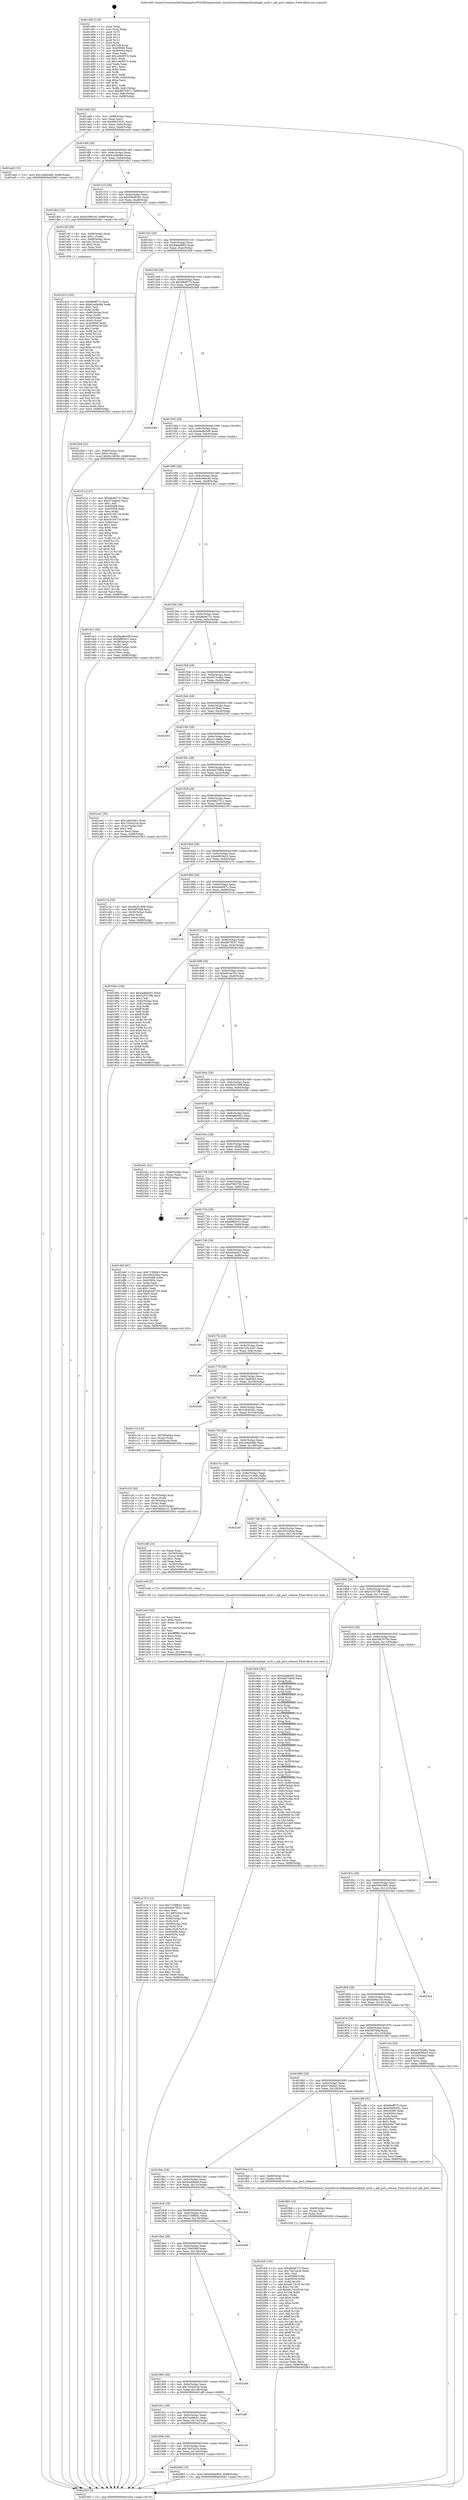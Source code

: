 digraph "0x401460" {
  label = "0x401460 (/mnt/c/Users/mathe/Desktop/tcc/POCII/binaries/extr_linuxdriversinfinibandhwqibqib_sysfs.c_qib_port_release_Final-ollvm.out::main(0))"
  labelloc = "t"
  node[shape=record]

  Entry [label="",width=0.3,height=0.3,shape=circle,fillcolor=black,style=filled]
  "0x4014d4" [label="{
     0x4014d4 [32]\l
     | [instrs]\l
     &nbsp;&nbsp;0x4014d4 \<+6\>: mov -0x88(%rbp),%eax\l
     &nbsp;&nbsp;0x4014da \<+2\>: mov %eax,%ecx\l
     &nbsp;&nbsp;0x4014dc \<+6\>: sub $0x80e79321,%ecx\l
     &nbsp;&nbsp;0x4014e2 \<+6\>: mov %eax,-0x9c(%rbp)\l
     &nbsp;&nbsp;0x4014e8 \<+6\>: mov %ecx,-0xa0(%rbp)\l
     &nbsp;&nbsp;0x4014ee \<+6\>: je 0000000000401ee9 \<main+0xa89\>\l
  }"]
  "0x401ee9" [label="{
     0x401ee9 [15]\l
     | [instrs]\l
     &nbsp;&nbsp;0x401ee9 \<+10\>: movl $0x1b8a94db,-0x88(%rbp)\l
     &nbsp;&nbsp;0x401ef3 \<+5\>: jmp 0000000000402563 \<main+0x1103\>\l
  }"]
  "0x4014f4" [label="{
     0x4014f4 [28]\l
     | [instrs]\l
     &nbsp;&nbsp;0x4014f4 \<+5\>: jmp 00000000004014f9 \<main+0x99\>\l
     &nbsp;&nbsp;0x4014f9 \<+6\>: mov -0x9c(%rbp),%eax\l
     &nbsp;&nbsp;0x4014ff \<+5\>: sub $0x81e6b0b6,%eax\l
     &nbsp;&nbsp;0x401504 \<+6\>: mov %eax,-0xa4(%rbp)\l
     &nbsp;&nbsp;0x40150a \<+6\>: je 0000000000401db2 \<main+0x952\>\l
  }"]
  Exit [label="",width=0.3,height=0.3,shape=circle,fillcolor=black,style=filled,peripheries=2]
  "0x401db2" [label="{
     0x401db2 [15]\l
     | [instrs]\l
     &nbsp;&nbsp;0x401db2 \<+10\>: movl $0x9c096c40,-0x88(%rbp)\l
     &nbsp;&nbsp;0x401dbc \<+5\>: jmp 0000000000402563 \<main+0x1103\>\l
  }"]
  "0x401510" [label="{
     0x401510 [28]\l
     | [instrs]\l
     &nbsp;&nbsp;0x401510 \<+5\>: jmp 0000000000401515 \<main+0xb5\>\l
     &nbsp;&nbsp;0x401515 \<+6\>: mov -0x9c(%rbp),%eax\l
     &nbsp;&nbsp;0x40151b \<+5\>: sub $0x9360b291,%eax\l
     &nbsp;&nbsp;0x401520 \<+6\>: mov %eax,-0xa8(%rbp)\l
     &nbsp;&nbsp;0x401526 \<+6\>: je 0000000000401cf3 \<main+0x893\>\l
  }"]
  "0x401954" [label="{
     0x401954\l
  }", style=dashed]
  "0x401cf3" [label="{
     0x401cf3 [29]\l
     | [instrs]\l
     &nbsp;&nbsp;0x401cf3 \<+4\>: mov -0x68(%rbp),%rax\l
     &nbsp;&nbsp;0x401cf7 \<+6\>: movl $0x1,(%rax)\l
     &nbsp;&nbsp;0x401cfd \<+4\>: mov -0x68(%rbp),%rax\l
     &nbsp;&nbsp;0x401d01 \<+3\>: movslq (%rax),%rax\l
     &nbsp;&nbsp;0x401d04 \<+4\>: shl $0x2,%rax\l
     &nbsp;&nbsp;0x401d08 \<+3\>: mov %rax,%rdi\l
     &nbsp;&nbsp;0x401d0b \<+5\>: call 0000000000401050 \<malloc@plt\>\l
     | [calls]\l
     &nbsp;&nbsp;0x401050 \{1\} (unknown)\l
  }"]
  "0x40152c" [label="{
     0x40152c [28]\l
     | [instrs]\l
     &nbsp;&nbsp;0x40152c \<+5\>: jmp 0000000000401531 \<main+0xd1\>\l
     &nbsp;&nbsp;0x401531 \<+6\>: mov -0x9c(%rbp),%eax\l
     &nbsp;&nbsp;0x401537 \<+5\>: sub $0x940a8903,%eax\l
     &nbsp;&nbsp;0x40153c \<+6\>: mov %eax,-0xac(%rbp)\l
     &nbsp;&nbsp;0x401542 \<+6\>: je 00000000004023b8 \<main+0xf58\>\l
  }"]
  "0x402063" [label="{
     0x402063 [15]\l
     | [instrs]\l
     &nbsp;&nbsp;0x402063 \<+10\>: movl $0x940a8903,-0x88(%rbp)\l
     &nbsp;&nbsp;0x40206d \<+5\>: jmp 0000000000402563 \<main+0x1103\>\l
  }"]
  "0x4023b8" [label="{
     0x4023b8 [25]\l
     | [instrs]\l
     &nbsp;&nbsp;0x4023b8 \<+4\>: mov -0x80(%rbp),%rax\l
     &nbsp;&nbsp;0x4023bc \<+6\>: movl $0x0,(%rax)\l
     &nbsp;&nbsp;0x4023c2 \<+10\>: movl $0xf414828c,-0x88(%rbp)\l
     &nbsp;&nbsp;0x4023cc \<+5\>: jmp 0000000000402563 \<main+0x1103\>\l
  }"]
  "0x401548" [label="{
     0x401548 [28]\l
     | [instrs]\l
     &nbsp;&nbsp;0x401548 \<+5\>: jmp 000000000040154d \<main+0xed\>\l
     &nbsp;&nbsp;0x40154d \<+6\>: mov -0x9c(%rbp),%eax\l
     &nbsp;&nbsp;0x401553 \<+5\>: sub $0x99eff773,%eax\l
     &nbsp;&nbsp;0x401558 \<+6\>: mov %eax,-0xb0(%rbp)\l
     &nbsp;&nbsp;0x40155e \<+6\>: je 0000000000402449 \<main+0xfe9\>\l
  }"]
  "0x401938" [label="{
     0x401938 [28]\l
     | [instrs]\l
     &nbsp;&nbsp;0x401938 \<+5\>: jmp 000000000040193d \<main+0x4dd\>\l
     &nbsp;&nbsp;0x40193d \<+6\>: mov -0x9c(%rbp),%eax\l
     &nbsp;&nbsp;0x401943 \<+5\>: sub $0x7dd7a2cb,%eax\l
     &nbsp;&nbsp;0x401948 \<+6\>: mov %eax,-0x140(%rbp)\l
     &nbsp;&nbsp;0x40194e \<+6\>: je 0000000000402063 \<main+0xc03\>\l
  }"]
  "0x402449" [label="{
     0x402449\l
  }", style=dashed]
  "0x401564" [label="{
     0x401564 [28]\l
     | [instrs]\l
     &nbsp;&nbsp;0x401564 \<+5\>: jmp 0000000000401569 \<main+0x109\>\l
     &nbsp;&nbsp;0x401569 \<+6\>: mov -0x9c(%rbp),%eax\l
     &nbsp;&nbsp;0x40156f \<+5\>: sub $0x9ae8b3d9,%eax\l
     &nbsp;&nbsp;0x401574 \<+6\>: mov %eax,-0xb4(%rbp)\l
     &nbsp;&nbsp;0x40157a \<+6\>: je 0000000000401f1a \<main+0xaba\>\l
  }"]
  "0x4021d3" [label="{
     0x4021d3\l
  }", style=dashed]
  "0x401f1a" [label="{
     0x401f1a [147]\l
     | [instrs]\l
     &nbsp;&nbsp;0x401f1a \<+5\>: mov $0xa8c9e731,%eax\l
     &nbsp;&nbsp;0x401f1f \<+5\>: mov $0x672faeb2,%ecx\l
     &nbsp;&nbsp;0x401f24 \<+2\>: mov $0x1,%dl\l
     &nbsp;&nbsp;0x401f26 \<+7\>: mov 0x405068,%esi\l
     &nbsp;&nbsp;0x401f2d \<+7\>: mov 0x405054,%edi\l
     &nbsp;&nbsp;0x401f34 \<+3\>: mov %esi,%r8d\l
     &nbsp;&nbsp;0x401f37 \<+7\>: add $0xc0104716,%r8d\l
     &nbsp;&nbsp;0x401f3e \<+4\>: sub $0x1,%r8d\l
     &nbsp;&nbsp;0x401f42 \<+7\>: sub $0xc0104716,%r8d\l
     &nbsp;&nbsp;0x401f49 \<+4\>: imul %r8d,%esi\l
     &nbsp;&nbsp;0x401f4d \<+3\>: and $0x1,%esi\l
     &nbsp;&nbsp;0x401f50 \<+3\>: cmp $0x0,%esi\l
     &nbsp;&nbsp;0x401f53 \<+4\>: sete %r9b\l
     &nbsp;&nbsp;0x401f57 \<+3\>: cmp $0xa,%edi\l
     &nbsp;&nbsp;0x401f5a \<+4\>: setl %r10b\l
     &nbsp;&nbsp;0x401f5e \<+3\>: mov %r9b,%r11b\l
     &nbsp;&nbsp;0x401f61 \<+4\>: xor $0xff,%r11b\l
     &nbsp;&nbsp;0x401f65 \<+3\>: mov %r10b,%bl\l
     &nbsp;&nbsp;0x401f68 \<+3\>: xor $0xff,%bl\l
     &nbsp;&nbsp;0x401f6b \<+3\>: xor $0x0,%dl\l
     &nbsp;&nbsp;0x401f6e \<+3\>: mov %r11b,%r14b\l
     &nbsp;&nbsp;0x401f71 \<+4\>: and $0x0,%r14b\l
     &nbsp;&nbsp;0x401f75 \<+3\>: and %dl,%r9b\l
     &nbsp;&nbsp;0x401f78 \<+3\>: mov %bl,%r15b\l
     &nbsp;&nbsp;0x401f7b \<+4\>: and $0x0,%r15b\l
     &nbsp;&nbsp;0x401f7f \<+3\>: and %dl,%r10b\l
     &nbsp;&nbsp;0x401f82 \<+3\>: or %r9b,%r14b\l
     &nbsp;&nbsp;0x401f85 \<+3\>: or %r10b,%r15b\l
     &nbsp;&nbsp;0x401f88 \<+3\>: xor %r15b,%r14b\l
     &nbsp;&nbsp;0x401f8b \<+3\>: or %bl,%r11b\l
     &nbsp;&nbsp;0x401f8e \<+4\>: xor $0xff,%r11b\l
     &nbsp;&nbsp;0x401f92 \<+3\>: or $0x0,%dl\l
     &nbsp;&nbsp;0x401f95 \<+3\>: and %dl,%r11b\l
     &nbsp;&nbsp;0x401f98 \<+3\>: or %r11b,%r14b\l
     &nbsp;&nbsp;0x401f9b \<+4\>: test $0x1,%r14b\l
     &nbsp;&nbsp;0x401f9f \<+3\>: cmovne %ecx,%eax\l
     &nbsp;&nbsp;0x401fa2 \<+6\>: mov %eax,-0x88(%rbp)\l
     &nbsp;&nbsp;0x401fa8 \<+5\>: jmp 0000000000402563 \<main+0x1103\>\l
  }"]
  "0x401580" [label="{
     0x401580 [28]\l
     | [instrs]\l
     &nbsp;&nbsp;0x401580 \<+5\>: jmp 0000000000401585 \<main+0x125\>\l
     &nbsp;&nbsp;0x401585 \<+6\>: mov -0x9c(%rbp),%eax\l
     &nbsp;&nbsp;0x40158b \<+5\>: sub $0x9c096c40,%eax\l
     &nbsp;&nbsp;0x401590 \<+6\>: mov %eax,-0xb8(%rbp)\l
     &nbsp;&nbsp;0x401596 \<+6\>: je 0000000000401dc1 \<main+0x961\>\l
  }"]
  "0x40191c" [label="{
     0x40191c [28]\l
     | [instrs]\l
     &nbsp;&nbsp;0x40191c \<+5\>: jmp 0000000000401921 \<main+0x4c1\>\l
     &nbsp;&nbsp;0x401921 \<+6\>: mov -0x9c(%rbp),%eax\l
     &nbsp;&nbsp;0x401927 \<+5\>: sub $0x7ced8cb1,%eax\l
     &nbsp;&nbsp;0x40192c \<+6\>: mov %eax,-0x13c(%rbp)\l
     &nbsp;&nbsp;0x401932 \<+6\>: je 00000000004021d3 \<main+0xd73\>\l
  }"]
  "0x401dc1" [label="{
     0x401dc1 [36]\l
     | [instrs]\l
     &nbsp;&nbsp;0x401dc1 \<+5\>: mov $0x9ae8b3d9,%eax\l
     &nbsp;&nbsp;0x401dc6 \<+5\>: mov $0xfdf8291c,%ecx\l
     &nbsp;&nbsp;0x401dcb \<+4\>: mov -0x58(%rbp),%rdx\l
     &nbsp;&nbsp;0x401dcf \<+2\>: mov (%rdx),%esi\l
     &nbsp;&nbsp;0x401dd1 \<+4\>: mov -0x68(%rbp),%rdx\l
     &nbsp;&nbsp;0x401dd5 \<+2\>: cmp (%rdx),%esi\l
     &nbsp;&nbsp;0x401dd7 \<+3\>: cmovl %ecx,%eax\l
     &nbsp;&nbsp;0x401dda \<+6\>: mov %eax,-0x88(%rbp)\l
     &nbsp;&nbsp;0x401de0 \<+5\>: jmp 0000000000402563 \<main+0x1103\>\l
  }"]
  "0x40159c" [label="{
     0x40159c [28]\l
     | [instrs]\l
     &nbsp;&nbsp;0x40159c \<+5\>: jmp 00000000004015a1 \<main+0x141\>\l
     &nbsp;&nbsp;0x4015a1 \<+6\>: mov -0x9c(%rbp),%eax\l
     &nbsp;&nbsp;0x4015a7 \<+5\>: sub $0xa8c9e731,%eax\l
     &nbsp;&nbsp;0x4015ac \<+6\>: mov %eax,-0xbc(%rbp)\l
     &nbsp;&nbsp;0x4015b2 \<+6\>: je 00000000004024dc \<main+0x107c\>\l
  }"]
  "0x401aff" [label="{
     0x401aff\l
  }", style=dashed]
  "0x4024dc" [label="{
     0x4024dc\l
  }", style=dashed]
  "0x4015b8" [label="{
     0x4015b8 [28]\l
     | [instrs]\l
     &nbsp;&nbsp;0x4015b8 \<+5\>: jmp 00000000004015bd \<main+0x15d\>\l
     &nbsp;&nbsp;0x4015bd \<+6\>: mov -0x9c(%rbp),%eax\l
     &nbsp;&nbsp;0x4015c3 \<+5\>: sub $0xb075cdb2,%eax\l
     &nbsp;&nbsp;0x4015c8 \<+6\>: mov %eax,-0xc0(%rbp)\l
     &nbsp;&nbsp;0x4015ce \<+6\>: je 0000000000401c5c \<main+0x7fc\>\l
  }"]
  "0x401900" [label="{
     0x401900 [28]\l
     | [instrs]\l
     &nbsp;&nbsp;0x401900 \<+5\>: jmp 0000000000401905 \<main+0x4a5\>\l
     &nbsp;&nbsp;0x401905 \<+6\>: mov -0x9c(%rbp),%eax\l
     &nbsp;&nbsp;0x40190b \<+5\>: sub $0x7554422d,%eax\l
     &nbsp;&nbsp;0x401910 \<+6\>: mov %eax,-0x138(%rbp)\l
     &nbsp;&nbsp;0x401916 \<+6\>: je 0000000000401aff \<main+0x69f\>\l
  }"]
  "0x401c5c" [label="{
     0x401c5c\l
  }", style=dashed]
  "0x4015d4" [label="{
     0x4015d4 [28]\l
     | [instrs]\l
     &nbsp;&nbsp;0x4015d4 \<+5\>: jmp 00000000004015d9 \<main+0x179\>\l
     &nbsp;&nbsp;0x4015d9 \<+6\>: mov -0x9c(%rbp),%eax\l
     &nbsp;&nbsp;0x4015df \<+5\>: sub $0xc023fee2,%eax\l
     &nbsp;&nbsp;0x4015e4 \<+6\>: mov %eax,-0xc4(%rbp)\l
     &nbsp;&nbsp;0x4015ea \<+6\>: je 0000000000402543 \<main+0x10e3\>\l
  }"]
  "0x402349" [label="{
     0x402349\l
  }", style=dashed]
  "0x402543" [label="{
     0x402543\l
  }", style=dashed]
  "0x4015f0" [label="{
     0x4015f0 [28]\l
     | [instrs]\l
     &nbsp;&nbsp;0x4015f0 \<+5\>: jmp 00000000004015f5 \<main+0x195\>\l
     &nbsp;&nbsp;0x4015f5 \<+6\>: mov -0x9c(%rbp),%eax\l
     &nbsp;&nbsp;0x4015fb \<+5\>: sub $0xc2149ebc,%eax\l
     &nbsp;&nbsp;0x401600 \<+6\>: mov %eax,-0xc8(%rbp)\l
     &nbsp;&nbsp;0x401606 \<+6\>: je 0000000000402072 \<main+0xc12\>\l
  }"]
  "0x4018e4" [label="{
     0x4018e4 [28]\l
     | [instrs]\l
     &nbsp;&nbsp;0x4018e4 \<+5\>: jmp 00000000004018e9 \<main+0x489\>\l
     &nbsp;&nbsp;0x4018e9 \<+6\>: mov -0x9c(%rbp),%eax\l
     &nbsp;&nbsp;0x4018ef \<+5\>: sub $0x7386584f,%eax\l
     &nbsp;&nbsp;0x4018f4 \<+6\>: mov %eax,-0x134(%rbp)\l
     &nbsp;&nbsp;0x4018fa \<+6\>: je 0000000000402349 \<main+0xee9\>\l
  }"]
  "0x402072" [label="{
     0x402072\l
  }", style=dashed]
  "0x40160c" [label="{
     0x40160c [28]\l
     | [instrs]\l
     &nbsp;&nbsp;0x40160c \<+5\>: jmp 0000000000401611 \<main+0x1b1\>\l
     &nbsp;&nbsp;0x401611 \<+6\>: mov -0x9c(%rbp),%eax\l
     &nbsp;&nbsp;0x401617 \<+5\>: sub $0xda675804,%eax\l
     &nbsp;&nbsp;0x40161c \<+6\>: mov %eax,-0xcc(%rbp)\l
     &nbsp;&nbsp;0x401622 \<+6\>: je 0000000000401ae1 \<main+0x681\>\l
  }"]
  "0x402486" [label="{
     0x402486\l
  }", style=dashed]
  "0x401ae1" [label="{
     0x401ae1 [30]\l
     | [instrs]\l
     &nbsp;&nbsp;0x401ae1 \<+5\>: mov $0x14b45461,%eax\l
     &nbsp;&nbsp;0x401ae6 \<+5\>: mov $0x7554422d,%ecx\l
     &nbsp;&nbsp;0x401aeb \<+3\>: mov -0x31(%rbp),%dl\l
     &nbsp;&nbsp;0x401aee \<+3\>: test $0x1,%dl\l
     &nbsp;&nbsp;0x401af1 \<+3\>: cmovne %ecx,%eax\l
     &nbsp;&nbsp;0x401af4 \<+6\>: mov %eax,-0x88(%rbp)\l
     &nbsp;&nbsp;0x401afa \<+5\>: jmp 0000000000402563 \<main+0x1103\>\l
  }"]
  "0x401628" [label="{
     0x401628 [28]\l
     | [instrs]\l
     &nbsp;&nbsp;0x401628 \<+5\>: jmp 000000000040162d \<main+0x1cd\>\l
     &nbsp;&nbsp;0x40162d \<+6\>: mov -0x9c(%rbp),%eax\l
     &nbsp;&nbsp;0x401633 \<+5\>: sub $0xdb827511,%eax\l
     &nbsp;&nbsp;0x401638 \<+6\>: mov %eax,-0xd0(%rbp)\l
     &nbsp;&nbsp;0x40163e \<+6\>: je 0000000000402105 \<main+0xca5\>\l
  }"]
  "0x4018c8" [label="{
     0x4018c8 [28]\l
     | [instrs]\l
     &nbsp;&nbsp;0x4018c8 \<+5\>: jmp 00000000004018cd \<main+0x46d\>\l
     &nbsp;&nbsp;0x4018cd \<+6\>: mov -0x9c(%rbp),%eax\l
     &nbsp;&nbsp;0x4018d3 \<+5\>: sub $0x7159fb41,%eax\l
     &nbsp;&nbsp;0x4018d8 \<+6\>: mov %eax,-0x130(%rbp)\l
     &nbsp;&nbsp;0x4018de \<+6\>: je 0000000000402486 \<main+0x1026\>\l
  }"]
  "0x402105" [label="{
     0x402105\l
  }", style=dashed]
  "0x401644" [label="{
     0x401644 [28]\l
     | [instrs]\l
     &nbsp;&nbsp;0x401644 \<+5\>: jmp 0000000000401649 \<main+0x1e9\>\l
     &nbsp;&nbsp;0x401649 \<+6\>: mov -0x9c(%rbp),%eax\l
     &nbsp;&nbsp;0x40164f \<+5\>: sub $0xdd829a33,%eax\l
     &nbsp;&nbsp;0x401654 \<+6\>: mov %eax,-0xd4(%rbp)\l
     &nbsp;&nbsp;0x40165a \<+6\>: je 0000000000401c7a \<main+0x81a\>\l
  }"]
  "0x40236b" [label="{
     0x40236b\l
  }", style=dashed]
  "0x401c7a" [label="{
     0x401c7a [30]\l
     | [instrs]\l
     &nbsp;&nbsp;0x401c7a \<+5\>: mov $0xe8251906,%eax\l
     &nbsp;&nbsp;0x401c7f \<+5\>: mov $0x5df7fdfa,%ecx\l
     &nbsp;&nbsp;0x401c84 \<+3\>: mov -0x30(%rbp),%edx\l
     &nbsp;&nbsp;0x401c87 \<+3\>: cmp $0x0,%edx\l
     &nbsp;&nbsp;0x401c8a \<+3\>: cmove %ecx,%eax\l
     &nbsp;&nbsp;0x401c8d \<+6\>: mov %eax,-0x88(%rbp)\l
     &nbsp;&nbsp;0x401c93 \<+5\>: jmp 0000000000402563 \<main+0x1103\>\l
  }"]
  "0x401660" [label="{
     0x401660 [28]\l
     | [instrs]\l
     &nbsp;&nbsp;0x401660 \<+5\>: jmp 0000000000401665 \<main+0x205\>\l
     &nbsp;&nbsp;0x401665 \<+6\>: mov -0x9c(%rbp),%eax\l
     &nbsp;&nbsp;0x40166b \<+5\>: sub $0xde4e567c,%eax\l
     &nbsp;&nbsp;0x401670 \<+6\>: mov %eax,-0xd8(%rbp)\l
     &nbsp;&nbsp;0x401676 \<+6\>: je 00000000004021c4 \<main+0xd64\>\l
  }"]
  "0x401fc8" [label="{
     0x401fc8 [155]\l
     | [instrs]\l
     &nbsp;&nbsp;0x401fc8 \<+5\>: mov $0xa8c9e731,%ecx\l
     &nbsp;&nbsp;0x401fcd \<+5\>: mov $0x7dd7a2cb,%edx\l
     &nbsp;&nbsp;0x401fd2 \<+3\>: mov $0x1,%sil\l
     &nbsp;&nbsp;0x401fd5 \<+8\>: mov 0x405068,%r8d\l
     &nbsp;&nbsp;0x401fdd \<+8\>: mov 0x405054,%r9d\l
     &nbsp;&nbsp;0x401fe5 \<+3\>: mov %r8d,%r10d\l
     &nbsp;&nbsp;0x401fe8 \<+7\>: add $0xa61741f5,%r10d\l
     &nbsp;&nbsp;0x401fef \<+4\>: sub $0x1,%r10d\l
     &nbsp;&nbsp;0x401ff3 \<+7\>: sub $0xa61741f5,%r10d\l
     &nbsp;&nbsp;0x401ffa \<+4\>: imul %r10d,%r8d\l
     &nbsp;&nbsp;0x401ffe \<+4\>: and $0x1,%r8d\l
     &nbsp;&nbsp;0x402002 \<+4\>: cmp $0x0,%r8d\l
     &nbsp;&nbsp;0x402006 \<+4\>: sete %r11b\l
     &nbsp;&nbsp;0x40200a \<+4\>: cmp $0xa,%r9d\l
     &nbsp;&nbsp;0x40200e \<+3\>: setl %bl\l
     &nbsp;&nbsp;0x402011 \<+3\>: mov %r11b,%r14b\l
     &nbsp;&nbsp;0x402014 \<+4\>: xor $0xff,%r14b\l
     &nbsp;&nbsp;0x402018 \<+3\>: mov %bl,%r15b\l
     &nbsp;&nbsp;0x40201b \<+4\>: xor $0xff,%r15b\l
     &nbsp;&nbsp;0x40201f \<+4\>: xor $0x1,%sil\l
     &nbsp;&nbsp;0x402023 \<+3\>: mov %r14b,%r12b\l
     &nbsp;&nbsp;0x402026 \<+4\>: and $0xff,%r12b\l
     &nbsp;&nbsp;0x40202a \<+3\>: and %sil,%r11b\l
     &nbsp;&nbsp;0x40202d \<+3\>: mov %r15b,%r13b\l
     &nbsp;&nbsp;0x402030 \<+4\>: and $0xff,%r13b\l
     &nbsp;&nbsp;0x402034 \<+3\>: and %sil,%bl\l
     &nbsp;&nbsp;0x402037 \<+3\>: or %r11b,%r12b\l
     &nbsp;&nbsp;0x40203a \<+3\>: or %bl,%r13b\l
     &nbsp;&nbsp;0x40203d \<+3\>: xor %r13b,%r12b\l
     &nbsp;&nbsp;0x402040 \<+3\>: or %r15b,%r14b\l
     &nbsp;&nbsp;0x402043 \<+4\>: xor $0xff,%r14b\l
     &nbsp;&nbsp;0x402047 \<+4\>: or $0x1,%sil\l
     &nbsp;&nbsp;0x40204b \<+3\>: and %sil,%r14b\l
     &nbsp;&nbsp;0x40204e \<+3\>: or %r14b,%r12b\l
     &nbsp;&nbsp;0x402051 \<+4\>: test $0x1,%r12b\l
     &nbsp;&nbsp;0x402055 \<+3\>: cmovne %edx,%ecx\l
     &nbsp;&nbsp;0x402058 \<+6\>: mov %ecx,-0x88(%rbp)\l
     &nbsp;&nbsp;0x40205e \<+5\>: jmp 0000000000402563 \<main+0x1103\>\l
  }"]
  "0x4021c4" [label="{
     0x4021c4\l
  }", style=dashed]
  "0x40167c" [label="{
     0x40167c [28]\l
     | [instrs]\l
     &nbsp;&nbsp;0x40167c \<+5\>: jmp 0000000000401681 \<main+0x221\>\l
     &nbsp;&nbsp;0x401681 \<+6\>: mov -0x9c(%rbp),%eax\l
     &nbsp;&nbsp;0x401687 \<+5\>: sub $0xdf679537,%eax\l
     &nbsp;&nbsp;0x40168c \<+6\>: mov %eax,-0xdc(%rbp)\l
     &nbsp;&nbsp;0x401692 \<+6\>: je 000000000040195e \<main+0x4fe\>\l
  }"]
  "0x401fb9" [label="{
     0x401fb9 [15]\l
     | [instrs]\l
     &nbsp;&nbsp;0x401fb9 \<+4\>: mov -0x60(%rbp),%rax\l
     &nbsp;&nbsp;0x401fbd \<+3\>: mov (%rax),%rax\l
     &nbsp;&nbsp;0x401fc0 \<+3\>: mov %rax,%rdi\l
     &nbsp;&nbsp;0x401fc3 \<+5\>: call 0000000000401030 \<free@plt\>\l
     | [calls]\l
     &nbsp;&nbsp;0x401030 \{1\} (unknown)\l
  }"]
  "0x40195e" [label="{
     0x40195e [106]\l
     | [instrs]\l
     &nbsp;&nbsp;0x40195e \<+5\>: mov $0xeadbb052,%eax\l
     &nbsp;&nbsp;0x401963 \<+5\>: mov $0x525573fb,%ecx\l
     &nbsp;&nbsp;0x401968 \<+2\>: mov $0x1,%dl\l
     &nbsp;&nbsp;0x40196a \<+7\>: mov -0x82(%rbp),%sil\l
     &nbsp;&nbsp;0x401971 \<+7\>: mov -0x81(%rbp),%dil\l
     &nbsp;&nbsp;0x401978 \<+3\>: mov %sil,%r8b\l
     &nbsp;&nbsp;0x40197b \<+4\>: xor $0xff,%r8b\l
     &nbsp;&nbsp;0x40197f \<+3\>: mov %dil,%r9b\l
     &nbsp;&nbsp;0x401982 \<+4\>: xor $0xff,%r9b\l
     &nbsp;&nbsp;0x401986 \<+3\>: xor $0x0,%dl\l
     &nbsp;&nbsp;0x401989 \<+3\>: mov %r8b,%r10b\l
     &nbsp;&nbsp;0x40198c \<+4\>: and $0x0,%r10b\l
     &nbsp;&nbsp;0x401990 \<+3\>: and %dl,%sil\l
     &nbsp;&nbsp;0x401993 \<+3\>: mov %r9b,%r11b\l
     &nbsp;&nbsp;0x401996 \<+4\>: and $0x0,%r11b\l
     &nbsp;&nbsp;0x40199a \<+3\>: and %dl,%dil\l
     &nbsp;&nbsp;0x40199d \<+3\>: or %sil,%r10b\l
     &nbsp;&nbsp;0x4019a0 \<+3\>: or %dil,%r11b\l
     &nbsp;&nbsp;0x4019a3 \<+3\>: xor %r11b,%r10b\l
     &nbsp;&nbsp;0x4019a6 \<+3\>: or %r9b,%r8b\l
     &nbsp;&nbsp;0x4019a9 \<+4\>: xor $0xff,%r8b\l
     &nbsp;&nbsp;0x4019ad \<+3\>: or $0x0,%dl\l
     &nbsp;&nbsp;0x4019b0 \<+3\>: and %dl,%r8b\l
     &nbsp;&nbsp;0x4019b3 \<+3\>: or %r8b,%r10b\l
     &nbsp;&nbsp;0x4019b6 \<+4\>: test $0x1,%r10b\l
     &nbsp;&nbsp;0x4019ba \<+3\>: cmovne %ecx,%eax\l
     &nbsp;&nbsp;0x4019bd \<+6\>: mov %eax,-0x88(%rbp)\l
     &nbsp;&nbsp;0x4019c3 \<+5\>: jmp 0000000000402563 \<main+0x1103\>\l
  }"]
  "0x401698" [label="{
     0x401698 [28]\l
     | [instrs]\l
     &nbsp;&nbsp;0x401698 \<+5\>: jmp 000000000040169d \<main+0x23d\>\l
     &nbsp;&nbsp;0x40169d \<+6\>: mov -0x9c(%rbp),%eax\l
     &nbsp;&nbsp;0x4016a3 \<+5\>: sub $0xe81aa7bc,%eax\l
     &nbsp;&nbsp;0x4016a8 \<+6\>: mov %eax,-0xe0(%rbp)\l
     &nbsp;&nbsp;0x4016ae \<+6\>: je 0000000000401b92 \<main+0x732\>\l
  }"]
  "0x402563" [label="{
     0x402563 [5]\l
     | [instrs]\l
     &nbsp;&nbsp;0x402563 \<+5\>: jmp 00000000004014d4 \<main+0x74\>\l
  }"]
  "0x401460" [label="{
     0x401460 [116]\l
     | [instrs]\l
     &nbsp;&nbsp;0x401460 \<+1\>: push %rbp\l
     &nbsp;&nbsp;0x401461 \<+3\>: mov %rsp,%rbp\l
     &nbsp;&nbsp;0x401464 \<+2\>: push %r15\l
     &nbsp;&nbsp;0x401466 \<+2\>: push %r14\l
     &nbsp;&nbsp;0x401468 \<+2\>: push %r13\l
     &nbsp;&nbsp;0x40146a \<+2\>: push %r12\l
     &nbsp;&nbsp;0x40146c \<+1\>: push %rbx\l
     &nbsp;&nbsp;0x40146d \<+7\>: sub $0x148,%rsp\l
     &nbsp;&nbsp;0x401474 \<+7\>: mov 0x405068,%eax\l
     &nbsp;&nbsp;0x40147b \<+7\>: mov 0x405054,%ecx\l
     &nbsp;&nbsp;0x401482 \<+2\>: mov %eax,%edx\l
     &nbsp;&nbsp;0x401484 \<+6\>: add $0x1e8c9574,%edx\l
     &nbsp;&nbsp;0x40148a \<+3\>: sub $0x1,%edx\l
     &nbsp;&nbsp;0x40148d \<+6\>: sub $0x1e8c9574,%edx\l
     &nbsp;&nbsp;0x401493 \<+3\>: imul %edx,%eax\l
     &nbsp;&nbsp;0x401496 \<+3\>: and $0x1,%eax\l
     &nbsp;&nbsp;0x401499 \<+3\>: cmp $0x0,%eax\l
     &nbsp;&nbsp;0x40149c \<+4\>: sete %r8b\l
     &nbsp;&nbsp;0x4014a0 \<+4\>: and $0x1,%r8b\l
     &nbsp;&nbsp;0x4014a4 \<+7\>: mov %r8b,-0x82(%rbp)\l
     &nbsp;&nbsp;0x4014ab \<+3\>: cmp $0xa,%ecx\l
     &nbsp;&nbsp;0x4014ae \<+4\>: setl %r8b\l
     &nbsp;&nbsp;0x4014b2 \<+4\>: and $0x1,%r8b\l
     &nbsp;&nbsp;0x4014b6 \<+7\>: mov %r8b,-0x81(%rbp)\l
     &nbsp;&nbsp;0x4014bd \<+10\>: movl $0xdf679537,-0x88(%rbp)\l
     &nbsp;&nbsp;0x4014c7 \<+6\>: mov %edi,-0x8c(%rbp)\l
     &nbsp;&nbsp;0x4014cd \<+7\>: mov %rsi,-0x98(%rbp)\l
  }"]
  "0x4018ac" [label="{
     0x4018ac [28]\l
     | [instrs]\l
     &nbsp;&nbsp;0x4018ac \<+5\>: jmp 00000000004018b1 \<main+0x451\>\l
     &nbsp;&nbsp;0x4018b1 \<+6\>: mov -0x9c(%rbp),%eax\l
     &nbsp;&nbsp;0x4018b7 \<+5\>: sub $0x6aa94be8,%eax\l
     &nbsp;&nbsp;0x4018bc \<+6\>: mov %eax,-0x12c(%rbp)\l
     &nbsp;&nbsp;0x4018c2 \<+6\>: je 000000000040236b \<main+0xf0b\>\l
  }"]
  "0x401b92" [label="{
     0x401b92\l
  }", style=dashed]
  "0x4016b4" [label="{
     0x4016b4 [28]\l
     | [instrs]\l
     &nbsp;&nbsp;0x4016b4 \<+5\>: jmp 00000000004016b9 \<main+0x259\>\l
     &nbsp;&nbsp;0x4016b9 \<+6\>: mov -0x9c(%rbp),%eax\l
     &nbsp;&nbsp;0x4016bf \<+5\>: sub $0xe8251906,%eax\l
     &nbsp;&nbsp;0x4016c4 \<+6\>: mov %eax,-0xe4(%rbp)\l
     &nbsp;&nbsp;0x4016ca \<+6\>: je 0000000000402395 \<main+0xf35\>\l
  }"]
  "0x401fad" [label="{
     0x401fad [12]\l
     | [instrs]\l
     &nbsp;&nbsp;0x401fad \<+4\>: mov -0x60(%rbp),%rax\l
     &nbsp;&nbsp;0x401fb1 \<+3\>: mov (%rax),%rdi\l
     &nbsp;&nbsp;0x401fb4 \<+5\>: call 0000000000401450 \<qib_port_release\>\l
     | [calls]\l
     &nbsp;&nbsp;0x401450 \{1\} (/mnt/c/Users/mathe/Desktop/tcc/POCII/binaries/extr_linuxdriversinfinibandhwqibqib_sysfs.c_qib_port_release_Final-ollvm.out::qib_port_release)\l
  }"]
  "0x402395" [label="{
     0x402395\l
  }", style=dashed]
  "0x4016d0" [label="{
     0x4016d0 [28]\l
     | [instrs]\l
     &nbsp;&nbsp;0x4016d0 \<+5\>: jmp 00000000004016d5 \<main+0x275\>\l
     &nbsp;&nbsp;0x4016d5 \<+6\>: mov -0x9c(%rbp),%eax\l
     &nbsp;&nbsp;0x4016db \<+5\>: sub $0xeadbb052,%eax\l
     &nbsp;&nbsp;0x4016e0 \<+6\>: mov %eax,-0xe8(%rbp)\l
     &nbsp;&nbsp;0x4016e6 \<+6\>: je 00000000004023e6 \<main+0xf86\>\l
  }"]
  "0x401e79" [label="{
     0x401e79 [112]\l
     | [instrs]\l
     &nbsp;&nbsp;0x401e79 \<+5\>: mov $0x7159fb41,%ecx\l
     &nbsp;&nbsp;0x401e7e \<+5\>: mov $0x80e79321,%edx\l
     &nbsp;&nbsp;0x401e83 \<+2\>: xor %esi,%esi\l
     &nbsp;&nbsp;0x401e85 \<+6\>: mov -0x148(%rbp),%edi\l
     &nbsp;&nbsp;0x401e8b \<+3\>: imul %eax,%edi\l
     &nbsp;&nbsp;0x401e8e \<+4\>: mov -0x60(%rbp),%r8\l
     &nbsp;&nbsp;0x401e92 \<+3\>: mov (%r8),%r8\l
     &nbsp;&nbsp;0x401e95 \<+4\>: mov -0x58(%rbp),%r9\l
     &nbsp;&nbsp;0x401e99 \<+3\>: movslq (%r9),%r9\l
     &nbsp;&nbsp;0x401e9c \<+4\>: mov %edi,(%r8,%r9,4)\l
     &nbsp;&nbsp;0x401ea0 \<+7\>: mov 0x405068,%eax\l
     &nbsp;&nbsp;0x401ea7 \<+7\>: mov 0x405054,%edi\l
     &nbsp;&nbsp;0x401eae \<+3\>: sub $0x1,%esi\l
     &nbsp;&nbsp;0x401eb1 \<+3\>: mov %eax,%r10d\l
     &nbsp;&nbsp;0x401eb4 \<+3\>: add %esi,%r10d\l
     &nbsp;&nbsp;0x401eb7 \<+4\>: imul %r10d,%eax\l
     &nbsp;&nbsp;0x401ebb \<+3\>: and $0x1,%eax\l
     &nbsp;&nbsp;0x401ebe \<+3\>: cmp $0x0,%eax\l
     &nbsp;&nbsp;0x401ec1 \<+4\>: sete %r11b\l
     &nbsp;&nbsp;0x401ec5 \<+3\>: cmp $0xa,%edi\l
     &nbsp;&nbsp;0x401ec8 \<+3\>: setl %bl\l
     &nbsp;&nbsp;0x401ecb \<+3\>: mov %r11b,%r14b\l
     &nbsp;&nbsp;0x401ece \<+3\>: and %bl,%r14b\l
     &nbsp;&nbsp;0x401ed1 \<+3\>: xor %bl,%r11b\l
     &nbsp;&nbsp;0x401ed4 \<+3\>: or %r11b,%r14b\l
     &nbsp;&nbsp;0x401ed7 \<+4\>: test $0x1,%r14b\l
     &nbsp;&nbsp;0x401edb \<+3\>: cmovne %edx,%ecx\l
     &nbsp;&nbsp;0x401ede \<+6\>: mov %ecx,-0x88(%rbp)\l
     &nbsp;&nbsp;0x401ee4 \<+5\>: jmp 0000000000402563 \<main+0x1103\>\l
  }"]
  "0x4023e6" [label="{
     0x4023e6\l
  }", style=dashed]
  "0x4016ec" [label="{
     0x4016ec [28]\l
     | [instrs]\l
     &nbsp;&nbsp;0x4016ec \<+5\>: jmp 00000000004016f1 \<main+0x291\>\l
     &nbsp;&nbsp;0x4016f1 \<+6\>: mov -0x9c(%rbp),%eax\l
     &nbsp;&nbsp;0x4016f7 \<+5\>: sub $0xf414828c,%eax\l
     &nbsp;&nbsp;0x4016fc \<+6\>: mov %eax,-0xec(%rbp)\l
     &nbsp;&nbsp;0x401702 \<+6\>: je 00000000004023d1 \<main+0xf71\>\l
  }"]
  "0x401e45" [label="{
     0x401e45 [52]\l
     | [instrs]\l
     &nbsp;&nbsp;0x401e45 \<+2\>: xor %ecx,%ecx\l
     &nbsp;&nbsp;0x401e47 \<+5\>: mov $0x2,%edx\l
     &nbsp;&nbsp;0x401e4c \<+6\>: mov %edx,-0x144(%rbp)\l
     &nbsp;&nbsp;0x401e52 \<+1\>: cltd\l
     &nbsp;&nbsp;0x401e53 \<+6\>: mov -0x144(%rbp),%esi\l
     &nbsp;&nbsp;0x401e59 \<+2\>: idiv %esi\l
     &nbsp;&nbsp;0x401e5b \<+6\>: imul $0xfffffffe,%edx,%edx\l
     &nbsp;&nbsp;0x401e61 \<+2\>: mov %ecx,%edi\l
     &nbsp;&nbsp;0x401e63 \<+2\>: sub %edx,%edi\l
     &nbsp;&nbsp;0x401e65 \<+2\>: mov %ecx,%edx\l
     &nbsp;&nbsp;0x401e67 \<+3\>: sub $0x1,%edx\l
     &nbsp;&nbsp;0x401e6a \<+2\>: add %edx,%edi\l
     &nbsp;&nbsp;0x401e6c \<+2\>: sub %edi,%ecx\l
     &nbsp;&nbsp;0x401e6e \<+6\>: mov %ecx,-0x148(%rbp)\l
     &nbsp;&nbsp;0x401e74 \<+5\>: call 0000000000401160 \<next_i\>\l
     | [calls]\l
     &nbsp;&nbsp;0x401160 \{1\} (/mnt/c/Users/mathe/Desktop/tcc/POCII/binaries/extr_linuxdriversinfinibandhwqibqib_sysfs.c_qib_port_release_Final-ollvm.out::next_i)\l
  }"]
  "0x4023d1" [label="{
     0x4023d1 [21]\l
     | [instrs]\l
     &nbsp;&nbsp;0x4023d1 \<+4\>: mov -0x80(%rbp),%rax\l
     &nbsp;&nbsp;0x4023d5 \<+2\>: mov (%rax),%eax\l
     &nbsp;&nbsp;0x4023d7 \<+4\>: lea -0x28(%rbp),%rsp\l
     &nbsp;&nbsp;0x4023db \<+1\>: pop %rbx\l
     &nbsp;&nbsp;0x4023dc \<+2\>: pop %r12\l
     &nbsp;&nbsp;0x4023de \<+2\>: pop %r13\l
     &nbsp;&nbsp;0x4023e0 \<+2\>: pop %r14\l
     &nbsp;&nbsp;0x4023e2 \<+2\>: pop %r15\l
     &nbsp;&nbsp;0x4023e4 \<+1\>: pop %rbp\l
     &nbsp;&nbsp;0x4023e5 \<+1\>: ret\l
  }"]
  "0x401708" [label="{
     0x401708 [28]\l
     | [instrs]\l
     &nbsp;&nbsp;0x401708 \<+5\>: jmp 000000000040170d \<main+0x2ad\>\l
     &nbsp;&nbsp;0x40170d \<+6\>: mov -0x9c(%rbp),%eax\l
     &nbsp;&nbsp;0x401713 \<+5\>: sub $0xf78f2700,%eax\l
     &nbsp;&nbsp;0x401718 \<+6\>: mov %eax,-0xf0(%rbp)\l
     &nbsp;&nbsp;0x40171e \<+6\>: je 0000000000402229 \<main+0xdc9\>\l
  }"]
  "0x401d10" [label="{
     0x401d10 [162]\l
     | [instrs]\l
     &nbsp;&nbsp;0x401d10 \<+5\>: mov $0x99eff773,%ecx\l
     &nbsp;&nbsp;0x401d15 \<+5\>: mov $0x81e6b0b6,%edx\l
     &nbsp;&nbsp;0x401d1a \<+3\>: mov $0x1,%sil\l
     &nbsp;&nbsp;0x401d1d \<+3\>: xor %r8d,%r8d\l
     &nbsp;&nbsp;0x401d20 \<+4\>: mov -0x60(%rbp),%rdi\l
     &nbsp;&nbsp;0x401d24 \<+3\>: mov %rax,(%rdi)\l
     &nbsp;&nbsp;0x401d27 \<+4\>: mov -0x58(%rbp),%rax\l
     &nbsp;&nbsp;0x401d2b \<+6\>: movl $0x0,(%rax)\l
     &nbsp;&nbsp;0x401d31 \<+8\>: mov 0x405068,%r9d\l
     &nbsp;&nbsp;0x401d39 \<+8\>: mov 0x405054,%r10d\l
     &nbsp;&nbsp;0x401d41 \<+4\>: sub $0x1,%r8d\l
     &nbsp;&nbsp;0x401d45 \<+3\>: mov %r9d,%r11d\l
     &nbsp;&nbsp;0x401d48 \<+3\>: add %r8d,%r11d\l
     &nbsp;&nbsp;0x401d4b \<+4\>: imul %r11d,%r9d\l
     &nbsp;&nbsp;0x401d4f \<+4\>: and $0x1,%r9d\l
     &nbsp;&nbsp;0x401d53 \<+4\>: cmp $0x0,%r9d\l
     &nbsp;&nbsp;0x401d57 \<+3\>: sete %bl\l
     &nbsp;&nbsp;0x401d5a \<+4\>: cmp $0xa,%r10d\l
     &nbsp;&nbsp;0x401d5e \<+4\>: setl %r14b\l
     &nbsp;&nbsp;0x401d62 \<+3\>: mov %bl,%r15b\l
     &nbsp;&nbsp;0x401d65 \<+4\>: xor $0xff,%r15b\l
     &nbsp;&nbsp;0x401d69 \<+3\>: mov %r14b,%r12b\l
     &nbsp;&nbsp;0x401d6c \<+4\>: xor $0xff,%r12b\l
     &nbsp;&nbsp;0x401d70 \<+4\>: xor $0x0,%sil\l
     &nbsp;&nbsp;0x401d74 \<+3\>: mov %r15b,%r13b\l
     &nbsp;&nbsp;0x401d77 \<+4\>: and $0x0,%r13b\l
     &nbsp;&nbsp;0x401d7b \<+3\>: and %sil,%bl\l
     &nbsp;&nbsp;0x401d7e \<+3\>: mov %r12b,%al\l
     &nbsp;&nbsp;0x401d81 \<+2\>: and $0x0,%al\l
     &nbsp;&nbsp;0x401d83 \<+3\>: and %sil,%r14b\l
     &nbsp;&nbsp;0x401d86 \<+3\>: or %bl,%r13b\l
     &nbsp;&nbsp;0x401d89 \<+3\>: or %r14b,%al\l
     &nbsp;&nbsp;0x401d8c \<+3\>: xor %al,%r13b\l
     &nbsp;&nbsp;0x401d8f \<+3\>: or %r12b,%r15b\l
     &nbsp;&nbsp;0x401d92 \<+4\>: xor $0xff,%r15b\l
     &nbsp;&nbsp;0x401d96 \<+4\>: or $0x0,%sil\l
     &nbsp;&nbsp;0x401d9a \<+3\>: and %sil,%r15b\l
     &nbsp;&nbsp;0x401d9d \<+3\>: or %r15b,%r13b\l
     &nbsp;&nbsp;0x401da0 \<+4\>: test $0x1,%r13b\l
     &nbsp;&nbsp;0x401da4 \<+3\>: cmovne %edx,%ecx\l
     &nbsp;&nbsp;0x401da7 \<+6\>: mov %ecx,-0x88(%rbp)\l
     &nbsp;&nbsp;0x401dad \<+5\>: jmp 0000000000402563 \<main+0x1103\>\l
  }"]
  "0x402229" [label="{
     0x402229\l
  }", style=dashed]
  "0x401724" [label="{
     0x401724 [28]\l
     | [instrs]\l
     &nbsp;&nbsp;0x401724 \<+5\>: jmp 0000000000401729 \<main+0x2c9\>\l
     &nbsp;&nbsp;0x401729 \<+6\>: mov -0x9c(%rbp),%eax\l
     &nbsp;&nbsp;0x40172f \<+5\>: sub $0xfdf8291c,%eax\l
     &nbsp;&nbsp;0x401734 \<+6\>: mov %eax,-0xf4(%rbp)\l
     &nbsp;&nbsp;0x40173a \<+6\>: je 0000000000401de5 \<main+0x985\>\l
  }"]
  "0x401890" [label="{
     0x401890 [28]\l
     | [instrs]\l
     &nbsp;&nbsp;0x401890 \<+5\>: jmp 0000000000401895 \<main+0x435\>\l
     &nbsp;&nbsp;0x401895 \<+6\>: mov -0x9c(%rbp),%eax\l
     &nbsp;&nbsp;0x40189b \<+5\>: sub $0x672faeb2,%eax\l
     &nbsp;&nbsp;0x4018a0 \<+6\>: mov %eax,-0x128(%rbp)\l
     &nbsp;&nbsp;0x4018a6 \<+6\>: je 0000000000401fad \<main+0xb4d\>\l
  }"]
  "0x401de5" [label="{
     0x401de5 [91]\l
     | [instrs]\l
     &nbsp;&nbsp;0x401de5 \<+5\>: mov $0x7159fb41,%eax\l
     &nbsp;&nbsp;0x401dea \<+5\>: mov $0x35022bea,%ecx\l
     &nbsp;&nbsp;0x401def \<+7\>: mov 0x405068,%edx\l
     &nbsp;&nbsp;0x401df6 \<+7\>: mov 0x405054,%esi\l
     &nbsp;&nbsp;0x401dfd \<+2\>: mov %edx,%edi\l
     &nbsp;&nbsp;0x401dff \<+6\>: sub $0xad3e0745,%edi\l
     &nbsp;&nbsp;0x401e05 \<+3\>: sub $0x1,%edi\l
     &nbsp;&nbsp;0x401e08 \<+6\>: add $0xad3e0745,%edi\l
     &nbsp;&nbsp;0x401e0e \<+3\>: imul %edi,%edx\l
     &nbsp;&nbsp;0x401e11 \<+3\>: and $0x1,%edx\l
     &nbsp;&nbsp;0x401e14 \<+3\>: cmp $0x0,%edx\l
     &nbsp;&nbsp;0x401e17 \<+4\>: sete %r8b\l
     &nbsp;&nbsp;0x401e1b \<+3\>: cmp $0xa,%esi\l
     &nbsp;&nbsp;0x401e1e \<+4\>: setl %r9b\l
     &nbsp;&nbsp;0x401e22 \<+3\>: mov %r8b,%r10b\l
     &nbsp;&nbsp;0x401e25 \<+3\>: and %r9b,%r10b\l
     &nbsp;&nbsp;0x401e28 \<+3\>: xor %r9b,%r8b\l
     &nbsp;&nbsp;0x401e2b \<+3\>: or %r8b,%r10b\l
     &nbsp;&nbsp;0x401e2e \<+4\>: test $0x1,%r10b\l
     &nbsp;&nbsp;0x401e32 \<+3\>: cmovne %ecx,%eax\l
     &nbsp;&nbsp;0x401e35 \<+6\>: mov %eax,-0x88(%rbp)\l
     &nbsp;&nbsp;0x401e3b \<+5\>: jmp 0000000000402563 \<main+0x1103\>\l
  }"]
  "0x401740" [label="{
     0x401740 [28]\l
     | [instrs]\l
     &nbsp;&nbsp;0x401740 \<+5\>: jmp 0000000000401745 \<main+0x2e5\>\l
     &nbsp;&nbsp;0x401745 \<+6\>: mov -0x9c(%rbp),%eax\l
     &nbsp;&nbsp;0x40174b \<+5\>: sub $0x2b0bdc7,%eax\l
     &nbsp;&nbsp;0x401750 \<+6\>: mov %eax,-0xf8(%rbp)\l
     &nbsp;&nbsp;0x401756 \<+6\>: je 0000000000401c01 \<main+0x7a1\>\l
  }"]
  "0x401c98" [label="{
     0x401c98 [91]\l
     | [instrs]\l
     &nbsp;&nbsp;0x401c98 \<+5\>: mov $0x99eff773,%eax\l
     &nbsp;&nbsp;0x401c9d \<+5\>: mov $0x9360b291,%ecx\l
     &nbsp;&nbsp;0x401ca2 \<+7\>: mov 0x405068,%edx\l
     &nbsp;&nbsp;0x401ca9 \<+7\>: mov 0x405054,%esi\l
     &nbsp;&nbsp;0x401cb0 \<+2\>: mov %edx,%edi\l
     &nbsp;&nbsp;0x401cb2 \<+6\>: add $0x400a7790,%edi\l
     &nbsp;&nbsp;0x401cb8 \<+3\>: sub $0x1,%edi\l
     &nbsp;&nbsp;0x401cbb \<+6\>: sub $0x400a7790,%edi\l
     &nbsp;&nbsp;0x401cc1 \<+3\>: imul %edi,%edx\l
     &nbsp;&nbsp;0x401cc4 \<+3\>: and $0x1,%edx\l
     &nbsp;&nbsp;0x401cc7 \<+3\>: cmp $0x0,%edx\l
     &nbsp;&nbsp;0x401cca \<+4\>: sete %r8b\l
     &nbsp;&nbsp;0x401cce \<+3\>: cmp $0xa,%esi\l
     &nbsp;&nbsp;0x401cd1 \<+4\>: setl %r9b\l
     &nbsp;&nbsp;0x401cd5 \<+3\>: mov %r8b,%r10b\l
     &nbsp;&nbsp;0x401cd8 \<+3\>: and %r9b,%r10b\l
     &nbsp;&nbsp;0x401cdb \<+3\>: xor %r9b,%r8b\l
     &nbsp;&nbsp;0x401cde \<+3\>: or %r8b,%r10b\l
     &nbsp;&nbsp;0x401ce1 \<+4\>: test $0x1,%r10b\l
     &nbsp;&nbsp;0x401ce5 \<+3\>: cmovne %ecx,%eax\l
     &nbsp;&nbsp;0x401ce8 \<+6\>: mov %eax,-0x88(%rbp)\l
     &nbsp;&nbsp;0x401cee \<+5\>: jmp 0000000000402563 \<main+0x1103\>\l
  }"]
  "0x401c01" [label="{
     0x401c01\l
  }", style=dashed]
  "0x40175c" [label="{
     0x40175c [28]\l
     | [instrs]\l
     &nbsp;&nbsp;0x40175c \<+5\>: jmp 0000000000401761 \<main+0x301\>\l
     &nbsp;&nbsp;0x401761 \<+6\>: mov -0x9c(%rbp),%eax\l
     &nbsp;&nbsp;0x401767 \<+5\>: sub $0x12bc4c67,%eax\l
     &nbsp;&nbsp;0x40176c \<+6\>: mov %eax,-0xfc(%rbp)\l
     &nbsp;&nbsp;0x401772 \<+6\>: je 00000000004022ee \<main+0xe8e\>\l
  }"]
  "0x401874" [label="{
     0x401874 [28]\l
     | [instrs]\l
     &nbsp;&nbsp;0x401874 \<+5\>: jmp 0000000000401879 \<main+0x419\>\l
     &nbsp;&nbsp;0x401879 \<+6\>: mov -0x9c(%rbp),%eax\l
     &nbsp;&nbsp;0x40187f \<+5\>: sub $0x5df7fdfa,%eax\l
     &nbsp;&nbsp;0x401884 \<+6\>: mov %eax,-0x124(%rbp)\l
     &nbsp;&nbsp;0x40188a \<+6\>: je 0000000000401c98 \<main+0x838\>\l
  }"]
  "0x4022ee" [label="{
     0x4022ee\l
  }", style=dashed]
  "0x401778" [label="{
     0x401778 [28]\l
     | [instrs]\l
     &nbsp;&nbsp;0x401778 \<+5\>: jmp 000000000040177d \<main+0x31d\>\l
     &nbsp;&nbsp;0x40177d \<+6\>: mov -0x9c(%rbp),%eax\l
     &nbsp;&nbsp;0x401783 \<+5\>: sub $0x13b683e3,%eax\l
     &nbsp;&nbsp;0x401788 \<+6\>: mov %eax,-0x100(%rbp)\l
     &nbsp;&nbsp;0x40178e \<+6\>: je 0000000000402506 \<main+0x10a6\>\l
  }"]
  "0x401c3e" [label="{
     0x401c3e [30]\l
     | [instrs]\l
     &nbsp;&nbsp;0x401c3e \<+5\>: mov $0xb075cdb2,%eax\l
     &nbsp;&nbsp;0x401c43 \<+5\>: mov $0xdd829a33,%ecx\l
     &nbsp;&nbsp;0x401c48 \<+3\>: mov -0x30(%rbp),%edx\l
     &nbsp;&nbsp;0x401c4b \<+3\>: cmp $0x1,%edx\l
     &nbsp;&nbsp;0x401c4e \<+3\>: cmovl %ecx,%eax\l
     &nbsp;&nbsp;0x401c51 \<+6\>: mov %eax,-0x88(%rbp)\l
     &nbsp;&nbsp;0x401c57 \<+5\>: jmp 0000000000402563 \<main+0x1103\>\l
  }"]
  "0x402506" [label="{
     0x402506\l
  }", style=dashed]
  "0x401794" [label="{
     0x401794 [28]\l
     | [instrs]\l
     &nbsp;&nbsp;0x401794 \<+5\>: jmp 0000000000401799 \<main+0x339\>\l
     &nbsp;&nbsp;0x401799 \<+6\>: mov -0x9c(%rbp),%eax\l
     &nbsp;&nbsp;0x40179f \<+5\>: sub $0x14b45461,%eax\l
     &nbsp;&nbsp;0x4017a4 \<+6\>: mov %eax,-0x104(%rbp)\l
     &nbsp;&nbsp;0x4017aa \<+6\>: je 0000000000401c10 \<main+0x7b0\>\l
  }"]
  "0x401858" [label="{
     0x401858 [28]\l
     | [instrs]\l
     &nbsp;&nbsp;0x401858 \<+5\>: jmp 000000000040185d \<main+0x3fd\>\l
     &nbsp;&nbsp;0x40185d \<+6\>: mov -0x9c(%rbp),%eax\l
     &nbsp;&nbsp;0x401863 \<+5\>: sub $0x5bf4a133,%eax\l
     &nbsp;&nbsp;0x401868 \<+6\>: mov %eax,-0x120(%rbp)\l
     &nbsp;&nbsp;0x40186e \<+6\>: je 0000000000401c3e \<main+0x7de\>\l
  }"]
  "0x401c10" [label="{
     0x401c10 [16]\l
     | [instrs]\l
     &nbsp;&nbsp;0x401c10 \<+4\>: mov -0x78(%rbp),%rax\l
     &nbsp;&nbsp;0x401c14 \<+3\>: mov (%rax),%rax\l
     &nbsp;&nbsp;0x401c17 \<+4\>: mov 0x8(%rax),%rdi\l
     &nbsp;&nbsp;0x401c1b \<+5\>: call 0000000000401060 \<atoi@plt\>\l
     | [calls]\l
     &nbsp;&nbsp;0x401060 \{1\} (unknown)\l
  }"]
  "0x4017b0" [label="{
     0x4017b0 [28]\l
     | [instrs]\l
     &nbsp;&nbsp;0x4017b0 \<+5\>: jmp 00000000004017b5 \<main+0x355\>\l
     &nbsp;&nbsp;0x4017b5 \<+6\>: mov -0x9c(%rbp),%eax\l
     &nbsp;&nbsp;0x4017bb \<+5\>: sub $0x1b8a94db,%eax\l
     &nbsp;&nbsp;0x4017c0 \<+6\>: mov %eax,-0x108(%rbp)\l
     &nbsp;&nbsp;0x4017c6 \<+6\>: je 0000000000401ef8 \<main+0xa98\>\l
  }"]
  "0x4023a4" [label="{
     0x4023a4\l
  }", style=dashed]
  "0x401ef8" [label="{
     0x401ef8 [34]\l
     | [instrs]\l
     &nbsp;&nbsp;0x401ef8 \<+2\>: xor %eax,%eax\l
     &nbsp;&nbsp;0x401efa \<+4\>: mov -0x58(%rbp),%rcx\l
     &nbsp;&nbsp;0x401efe \<+2\>: mov (%rcx),%edx\l
     &nbsp;&nbsp;0x401f00 \<+3\>: sub $0x1,%eax\l
     &nbsp;&nbsp;0x401f03 \<+2\>: sub %eax,%edx\l
     &nbsp;&nbsp;0x401f05 \<+4\>: mov -0x58(%rbp),%rcx\l
     &nbsp;&nbsp;0x401f09 \<+2\>: mov %edx,(%rcx)\l
     &nbsp;&nbsp;0x401f0b \<+10\>: movl $0x9c096c40,-0x88(%rbp)\l
     &nbsp;&nbsp;0x401f15 \<+5\>: jmp 0000000000402563 \<main+0x1103\>\l
  }"]
  "0x4017cc" [label="{
     0x4017cc [28]\l
     | [instrs]\l
     &nbsp;&nbsp;0x4017cc \<+5\>: jmp 00000000004017d1 \<main+0x371\>\l
     &nbsp;&nbsp;0x4017d1 \<+6\>: mov -0x9c(%rbp),%eax\l
     &nbsp;&nbsp;0x4017d7 \<+5\>: sub $0x222129dc,%eax\l
     &nbsp;&nbsp;0x4017dc \<+6\>: mov %eax,-0x10c(%rbp)\l
     &nbsp;&nbsp;0x4017e2 \<+6\>: je 00000000004022d0 \<main+0xe70\>\l
  }"]
  "0x40183c" [label="{
     0x40183c [28]\l
     | [instrs]\l
     &nbsp;&nbsp;0x40183c \<+5\>: jmp 0000000000401841 \<main+0x3e1\>\l
     &nbsp;&nbsp;0x401841 \<+6\>: mov -0x9c(%rbp),%eax\l
     &nbsp;&nbsp;0x401847 \<+5\>: sub $0x559c06f1,%eax\l
     &nbsp;&nbsp;0x40184c \<+6\>: mov %eax,-0x11c(%rbp)\l
     &nbsp;&nbsp;0x401852 \<+6\>: je 00000000004023a4 \<main+0xf44\>\l
  }"]
  "0x4022d0" [label="{
     0x4022d0\l
  }", style=dashed]
  "0x4017e8" [label="{
     0x4017e8 [28]\l
     | [instrs]\l
     &nbsp;&nbsp;0x4017e8 \<+5\>: jmp 00000000004017ed \<main+0x38d\>\l
     &nbsp;&nbsp;0x4017ed \<+6\>: mov -0x9c(%rbp),%eax\l
     &nbsp;&nbsp;0x4017f3 \<+5\>: sub $0x35022bea,%eax\l
     &nbsp;&nbsp;0x4017f8 \<+6\>: mov %eax,-0x110(%rbp)\l
     &nbsp;&nbsp;0x4017fe \<+6\>: je 0000000000401e40 \<main+0x9e0\>\l
  }"]
  "0x40242b" [label="{
     0x40242b\l
  }", style=dashed]
  "0x401e40" [label="{
     0x401e40 [5]\l
     | [instrs]\l
     &nbsp;&nbsp;0x401e40 \<+5\>: call 0000000000401160 \<next_i\>\l
     | [calls]\l
     &nbsp;&nbsp;0x401160 \{1\} (/mnt/c/Users/mathe/Desktop/tcc/POCII/binaries/extr_linuxdriversinfinibandhwqibqib_sysfs.c_qib_port_release_Final-ollvm.out::next_i)\l
  }"]
  "0x401804" [label="{
     0x401804 [28]\l
     | [instrs]\l
     &nbsp;&nbsp;0x401804 \<+5\>: jmp 0000000000401809 \<main+0x3a9\>\l
     &nbsp;&nbsp;0x401809 \<+6\>: mov -0x9c(%rbp),%eax\l
     &nbsp;&nbsp;0x40180f \<+5\>: sub $0x525573fb,%eax\l
     &nbsp;&nbsp;0x401814 \<+6\>: mov %eax,-0x114(%rbp)\l
     &nbsp;&nbsp;0x40181a \<+6\>: je 00000000004019c8 \<main+0x568\>\l
  }"]
  "0x401c20" [label="{
     0x401c20 [30]\l
     | [instrs]\l
     &nbsp;&nbsp;0x401c20 \<+4\>: mov -0x70(%rbp),%rdi\l
     &nbsp;&nbsp;0x401c24 \<+2\>: mov %eax,(%rdi)\l
     &nbsp;&nbsp;0x401c26 \<+4\>: mov -0x70(%rbp),%rdi\l
     &nbsp;&nbsp;0x401c2a \<+2\>: mov (%rdi),%eax\l
     &nbsp;&nbsp;0x401c2c \<+3\>: mov %eax,-0x30(%rbp)\l
     &nbsp;&nbsp;0x401c2f \<+10\>: movl $0x5bf4a133,-0x88(%rbp)\l
     &nbsp;&nbsp;0x401c39 \<+5\>: jmp 0000000000402563 \<main+0x1103\>\l
  }"]
  "0x4019c8" [label="{
     0x4019c8 [281]\l
     | [instrs]\l
     &nbsp;&nbsp;0x4019c8 \<+5\>: mov $0xeadbb052,%eax\l
     &nbsp;&nbsp;0x4019cd \<+5\>: mov $0xda675804,%ecx\l
     &nbsp;&nbsp;0x4019d2 \<+3\>: mov %rsp,%rdx\l
     &nbsp;&nbsp;0x4019d5 \<+4\>: add $0xfffffffffffffff0,%rdx\l
     &nbsp;&nbsp;0x4019d9 \<+3\>: mov %rdx,%rsp\l
     &nbsp;&nbsp;0x4019dc \<+4\>: mov %rdx,-0x80(%rbp)\l
     &nbsp;&nbsp;0x4019e0 \<+3\>: mov %rsp,%rdx\l
     &nbsp;&nbsp;0x4019e3 \<+4\>: add $0xfffffffffffffff0,%rdx\l
     &nbsp;&nbsp;0x4019e7 \<+3\>: mov %rdx,%rsp\l
     &nbsp;&nbsp;0x4019ea \<+3\>: mov %rsp,%rsi\l
     &nbsp;&nbsp;0x4019ed \<+4\>: add $0xfffffffffffffff0,%rsi\l
     &nbsp;&nbsp;0x4019f1 \<+3\>: mov %rsi,%rsp\l
     &nbsp;&nbsp;0x4019f4 \<+4\>: mov %rsi,-0x78(%rbp)\l
     &nbsp;&nbsp;0x4019f8 \<+3\>: mov %rsp,%rsi\l
     &nbsp;&nbsp;0x4019fb \<+4\>: add $0xfffffffffffffff0,%rsi\l
     &nbsp;&nbsp;0x4019ff \<+3\>: mov %rsi,%rsp\l
     &nbsp;&nbsp;0x401a02 \<+4\>: mov %rsi,-0x70(%rbp)\l
     &nbsp;&nbsp;0x401a06 \<+3\>: mov %rsp,%rsi\l
     &nbsp;&nbsp;0x401a09 \<+4\>: add $0xfffffffffffffff0,%rsi\l
     &nbsp;&nbsp;0x401a0d \<+3\>: mov %rsi,%rsp\l
     &nbsp;&nbsp;0x401a10 \<+4\>: mov %rsi,-0x68(%rbp)\l
     &nbsp;&nbsp;0x401a14 \<+3\>: mov %rsp,%rsi\l
     &nbsp;&nbsp;0x401a17 \<+4\>: add $0xfffffffffffffff0,%rsi\l
     &nbsp;&nbsp;0x401a1b \<+3\>: mov %rsi,%rsp\l
     &nbsp;&nbsp;0x401a1e \<+4\>: mov %rsi,-0x60(%rbp)\l
     &nbsp;&nbsp;0x401a22 \<+3\>: mov %rsp,%rsi\l
     &nbsp;&nbsp;0x401a25 \<+4\>: add $0xfffffffffffffff0,%rsi\l
     &nbsp;&nbsp;0x401a29 \<+3\>: mov %rsi,%rsp\l
     &nbsp;&nbsp;0x401a2c \<+4\>: mov %rsi,-0x58(%rbp)\l
     &nbsp;&nbsp;0x401a30 \<+3\>: mov %rsp,%rsi\l
     &nbsp;&nbsp;0x401a33 \<+4\>: add $0xfffffffffffffff0,%rsi\l
     &nbsp;&nbsp;0x401a37 \<+3\>: mov %rsi,%rsp\l
     &nbsp;&nbsp;0x401a3a \<+4\>: mov %rsi,-0x50(%rbp)\l
     &nbsp;&nbsp;0x401a3e \<+3\>: mov %rsp,%rsi\l
     &nbsp;&nbsp;0x401a41 \<+4\>: add $0xfffffffffffffff0,%rsi\l
     &nbsp;&nbsp;0x401a45 \<+3\>: mov %rsi,%rsp\l
     &nbsp;&nbsp;0x401a48 \<+4\>: mov %rsi,-0x48(%rbp)\l
     &nbsp;&nbsp;0x401a4c \<+3\>: mov %rsp,%rsi\l
     &nbsp;&nbsp;0x401a4f \<+4\>: add $0xfffffffffffffff0,%rsi\l
     &nbsp;&nbsp;0x401a53 \<+3\>: mov %rsi,%rsp\l
     &nbsp;&nbsp;0x401a56 \<+4\>: mov %rsi,-0x40(%rbp)\l
     &nbsp;&nbsp;0x401a5a \<+4\>: mov -0x80(%rbp),%rsi\l
     &nbsp;&nbsp;0x401a5e \<+6\>: movl $0x0,(%rsi)\l
     &nbsp;&nbsp;0x401a64 \<+6\>: mov -0x8c(%rbp),%edi\l
     &nbsp;&nbsp;0x401a6a \<+2\>: mov %edi,(%rdx)\l
     &nbsp;&nbsp;0x401a6c \<+4\>: mov -0x78(%rbp),%rsi\l
     &nbsp;&nbsp;0x401a70 \<+7\>: mov -0x98(%rbp),%r8\l
     &nbsp;&nbsp;0x401a77 \<+3\>: mov %r8,(%rsi)\l
     &nbsp;&nbsp;0x401a7a \<+3\>: cmpl $0x2,(%rdx)\l
     &nbsp;&nbsp;0x401a7d \<+4\>: setne %r9b\l
     &nbsp;&nbsp;0x401a81 \<+4\>: and $0x1,%r9b\l
     &nbsp;&nbsp;0x401a85 \<+4\>: mov %r9b,-0x31(%rbp)\l
     &nbsp;&nbsp;0x401a89 \<+8\>: mov 0x405068,%r10d\l
     &nbsp;&nbsp;0x401a91 \<+8\>: mov 0x405054,%r11d\l
     &nbsp;&nbsp;0x401a99 \<+3\>: mov %r10d,%ebx\l
     &nbsp;&nbsp;0x401a9c \<+6\>: sub $0xfb5a1de9,%ebx\l
     &nbsp;&nbsp;0x401aa2 \<+3\>: sub $0x1,%ebx\l
     &nbsp;&nbsp;0x401aa5 \<+6\>: add $0xfb5a1de9,%ebx\l
     &nbsp;&nbsp;0x401aab \<+4\>: imul %ebx,%r10d\l
     &nbsp;&nbsp;0x401aaf \<+4\>: and $0x1,%r10d\l
     &nbsp;&nbsp;0x401ab3 \<+4\>: cmp $0x0,%r10d\l
     &nbsp;&nbsp;0x401ab7 \<+4\>: sete %r9b\l
     &nbsp;&nbsp;0x401abb \<+4\>: cmp $0xa,%r11d\l
     &nbsp;&nbsp;0x401abf \<+4\>: setl %r14b\l
     &nbsp;&nbsp;0x401ac3 \<+3\>: mov %r9b,%r15b\l
     &nbsp;&nbsp;0x401ac6 \<+3\>: and %r14b,%r15b\l
     &nbsp;&nbsp;0x401ac9 \<+3\>: xor %r14b,%r9b\l
     &nbsp;&nbsp;0x401acc \<+3\>: or %r9b,%r15b\l
     &nbsp;&nbsp;0x401acf \<+4\>: test $0x1,%r15b\l
     &nbsp;&nbsp;0x401ad3 \<+3\>: cmovne %ecx,%eax\l
     &nbsp;&nbsp;0x401ad6 \<+6\>: mov %eax,-0x88(%rbp)\l
     &nbsp;&nbsp;0x401adc \<+5\>: jmp 0000000000402563 \<main+0x1103\>\l
  }"]
  "0x401820" [label="{
     0x401820 [28]\l
     | [instrs]\l
     &nbsp;&nbsp;0x401820 \<+5\>: jmp 0000000000401825 \<main+0x3c5\>\l
     &nbsp;&nbsp;0x401825 \<+6\>: mov -0x9c(%rbp),%eax\l
     &nbsp;&nbsp;0x40182b \<+5\>: sub $0x54b7070e,%eax\l
     &nbsp;&nbsp;0x401830 \<+6\>: mov %eax,-0x118(%rbp)\l
     &nbsp;&nbsp;0x401836 \<+6\>: je 000000000040242b \<main+0xfcb\>\l
  }"]
  Entry -> "0x401460" [label=" 1"]
  "0x4014d4" -> "0x401ee9" [label=" 1"]
  "0x4014d4" -> "0x4014f4" [label=" 19"]
  "0x4023d1" -> Exit [label=" 1"]
  "0x4014f4" -> "0x401db2" [label=" 1"]
  "0x4014f4" -> "0x401510" [label=" 18"]
  "0x4023b8" -> "0x402563" [label=" 1"]
  "0x401510" -> "0x401cf3" [label=" 1"]
  "0x401510" -> "0x40152c" [label=" 17"]
  "0x402063" -> "0x402563" [label=" 1"]
  "0x40152c" -> "0x4023b8" [label=" 1"]
  "0x40152c" -> "0x401548" [label=" 16"]
  "0x401938" -> "0x401954" [label=" 0"]
  "0x401548" -> "0x402449" [label=" 0"]
  "0x401548" -> "0x401564" [label=" 16"]
  "0x401938" -> "0x402063" [label=" 1"]
  "0x401564" -> "0x401f1a" [label=" 1"]
  "0x401564" -> "0x401580" [label=" 15"]
  "0x40191c" -> "0x401938" [label=" 1"]
  "0x401580" -> "0x401dc1" [label=" 2"]
  "0x401580" -> "0x40159c" [label=" 13"]
  "0x40191c" -> "0x4021d3" [label=" 0"]
  "0x40159c" -> "0x4024dc" [label=" 0"]
  "0x40159c" -> "0x4015b8" [label=" 13"]
  "0x401900" -> "0x40191c" [label=" 1"]
  "0x4015b8" -> "0x401c5c" [label=" 0"]
  "0x4015b8" -> "0x4015d4" [label=" 13"]
  "0x401900" -> "0x401aff" [label=" 0"]
  "0x4015d4" -> "0x402543" [label=" 0"]
  "0x4015d4" -> "0x4015f0" [label=" 13"]
  "0x4018e4" -> "0x401900" [label=" 1"]
  "0x4015f0" -> "0x402072" [label=" 0"]
  "0x4015f0" -> "0x40160c" [label=" 13"]
  "0x4018e4" -> "0x402349" [label=" 0"]
  "0x40160c" -> "0x401ae1" [label=" 1"]
  "0x40160c" -> "0x401628" [label=" 12"]
  "0x4018c8" -> "0x4018e4" [label=" 1"]
  "0x401628" -> "0x402105" [label=" 0"]
  "0x401628" -> "0x401644" [label=" 12"]
  "0x4018c8" -> "0x402486" [label=" 0"]
  "0x401644" -> "0x401c7a" [label=" 1"]
  "0x401644" -> "0x401660" [label=" 11"]
  "0x4018ac" -> "0x4018c8" [label=" 1"]
  "0x401660" -> "0x4021c4" [label=" 0"]
  "0x401660" -> "0x40167c" [label=" 11"]
  "0x4018ac" -> "0x40236b" [label=" 0"]
  "0x40167c" -> "0x40195e" [label=" 1"]
  "0x40167c" -> "0x401698" [label=" 10"]
  "0x40195e" -> "0x402563" [label=" 1"]
  "0x401460" -> "0x4014d4" [label=" 1"]
  "0x402563" -> "0x4014d4" [label=" 19"]
  "0x401fc8" -> "0x402563" [label=" 1"]
  "0x401698" -> "0x401b92" [label=" 0"]
  "0x401698" -> "0x4016b4" [label=" 10"]
  "0x401fb9" -> "0x401fc8" [label=" 1"]
  "0x4016b4" -> "0x402395" [label=" 0"]
  "0x4016b4" -> "0x4016d0" [label=" 10"]
  "0x401fad" -> "0x401fb9" [label=" 1"]
  "0x4016d0" -> "0x4023e6" [label=" 0"]
  "0x4016d0" -> "0x4016ec" [label=" 10"]
  "0x401890" -> "0x401fad" [label=" 1"]
  "0x4016ec" -> "0x4023d1" [label=" 1"]
  "0x4016ec" -> "0x401708" [label=" 9"]
  "0x401890" -> "0x4018ac" [label=" 1"]
  "0x401708" -> "0x402229" [label=" 0"]
  "0x401708" -> "0x401724" [label=" 9"]
  "0x401f1a" -> "0x402563" [label=" 1"]
  "0x401724" -> "0x401de5" [label=" 1"]
  "0x401724" -> "0x401740" [label=" 8"]
  "0x401ef8" -> "0x402563" [label=" 1"]
  "0x401740" -> "0x401c01" [label=" 0"]
  "0x401740" -> "0x40175c" [label=" 8"]
  "0x401ee9" -> "0x402563" [label=" 1"]
  "0x40175c" -> "0x4022ee" [label=" 0"]
  "0x40175c" -> "0x401778" [label=" 8"]
  "0x401e45" -> "0x401e79" [label=" 1"]
  "0x401778" -> "0x402506" [label=" 0"]
  "0x401778" -> "0x401794" [label=" 8"]
  "0x401e40" -> "0x401e45" [label=" 1"]
  "0x401794" -> "0x401c10" [label=" 1"]
  "0x401794" -> "0x4017b0" [label=" 7"]
  "0x401dc1" -> "0x402563" [label=" 2"]
  "0x4017b0" -> "0x401ef8" [label=" 1"]
  "0x4017b0" -> "0x4017cc" [label=" 6"]
  "0x401db2" -> "0x402563" [label=" 1"]
  "0x4017cc" -> "0x4022d0" [label=" 0"]
  "0x4017cc" -> "0x4017e8" [label=" 6"]
  "0x401cf3" -> "0x401d10" [label=" 1"]
  "0x4017e8" -> "0x401e40" [label=" 1"]
  "0x4017e8" -> "0x401804" [label=" 5"]
  "0x401c98" -> "0x402563" [label=" 1"]
  "0x401804" -> "0x4019c8" [label=" 1"]
  "0x401804" -> "0x401820" [label=" 4"]
  "0x401874" -> "0x401c98" [label=" 1"]
  "0x4019c8" -> "0x402563" [label=" 1"]
  "0x401ae1" -> "0x402563" [label=" 1"]
  "0x401c10" -> "0x401c20" [label=" 1"]
  "0x401c20" -> "0x402563" [label=" 1"]
  "0x401874" -> "0x401890" [label=" 2"]
  "0x401820" -> "0x40242b" [label=" 0"]
  "0x401820" -> "0x40183c" [label=" 4"]
  "0x401d10" -> "0x402563" [label=" 1"]
  "0x40183c" -> "0x4023a4" [label=" 0"]
  "0x40183c" -> "0x401858" [label=" 4"]
  "0x401de5" -> "0x402563" [label=" 1"]
  "0x401858" -> "0x401c3e" [label=" 1"]
  "0x401858" -> "0x401874" [label=" 3"]
  "0x401c3e" -> "0x402563" [label=" 1"]
  "0x401c7a" -> "0x402563" [label=" 1"]
  "0x401e79" -> "0x402563" [label=" 1"]
}
